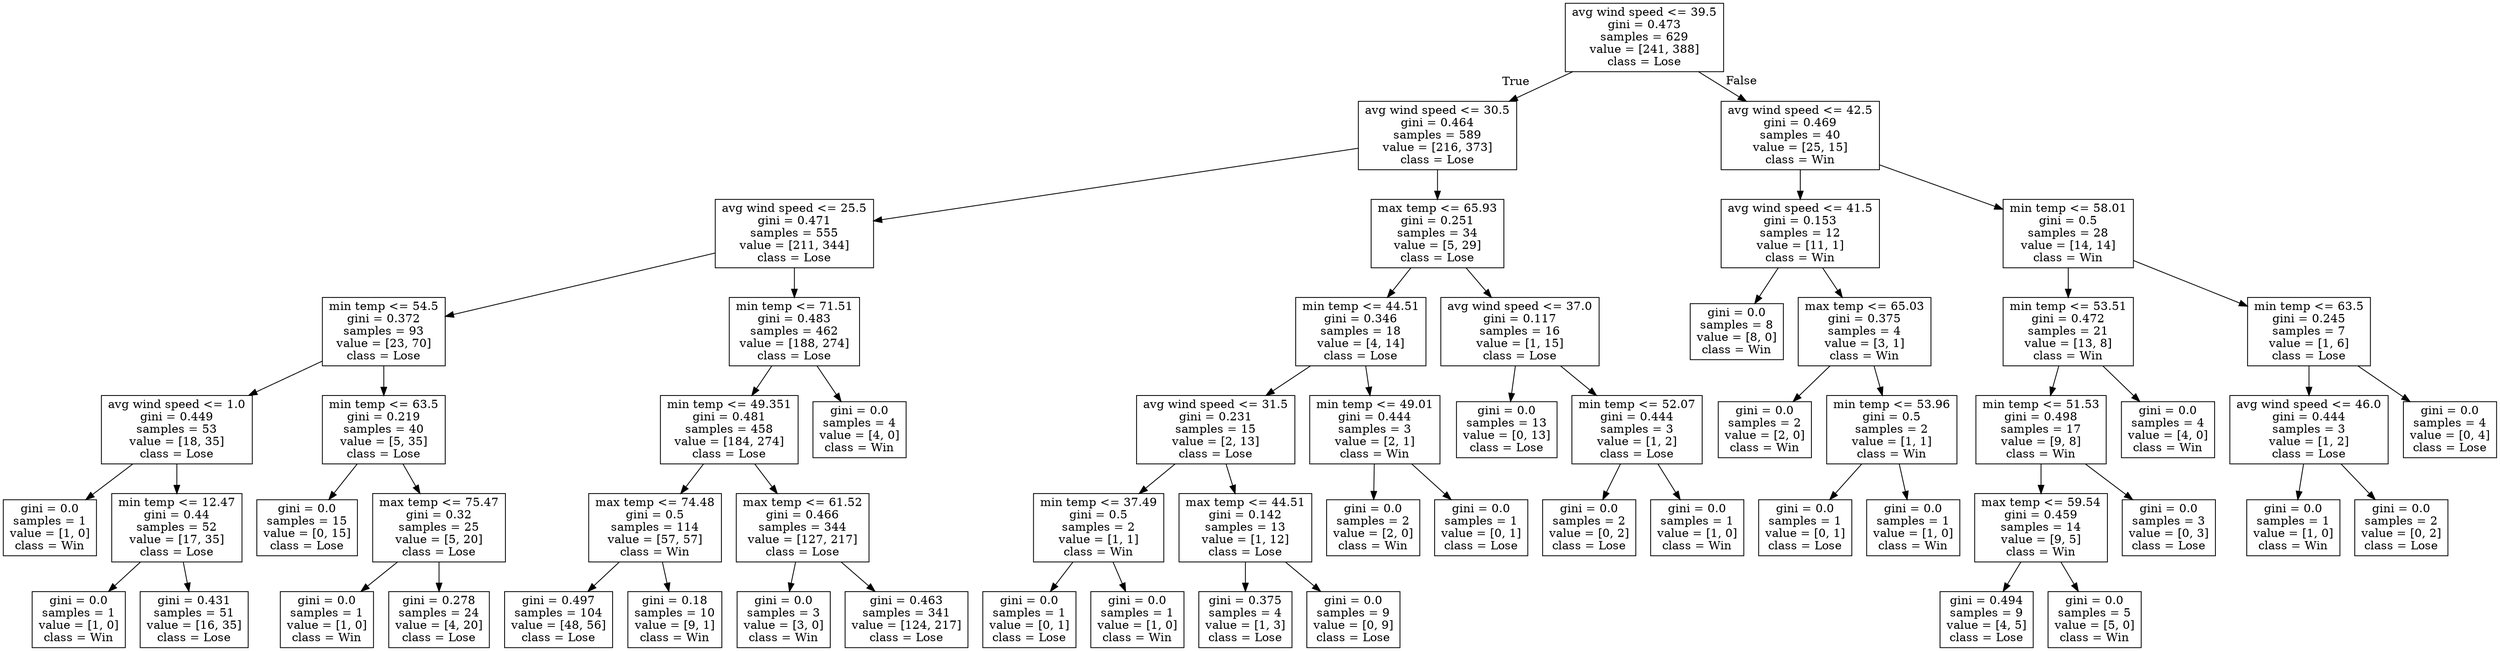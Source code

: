 digraph Tree {
node [shape=box] ;
0 [label="avg wind speed <= 39.5\ngini = 0.473\nsamples = 629\nvalue = [241, 388]\nclass = Lose"] ;
1 [label="avg wind speed <= 30.5\ngini = 0.464\nsamples = 589\nvalue = [216, 373]\nclass = Lose"] ;
0 -> 1 [labeldistance=2.5, labelangle=45, headlabel="True"] ;
2 [label="avg wind speed <= 25.5\ngini = 0.471\nsamples = 555\nvalue = [211, 344]\nclass = Lose"] ;
1 -> 2 ;
3 [label="min temp <= 54.5\ngini = 0.372\nsamples = 93\nvalue = [23, 70]\nclass = Lose"] ;
2 -> 3 ;
4 [label="avg wind speed <= 1.0\ngini = 0.449\nsamples = 53\nvalue = [18, 35]\nclass = Lose"] ;
3 -> 4 ;
5 [label="gini = 0.0\nsamples = 1\nvalue = [1, 0]\nclass = Win"] ;
4 -> 5 ;
6 [label="min temp <= 12.47\ngini = 0.44\nsamples = 52\nvalue = [17, 35]\nclass = Lose"] ;
4 -> 6 ;
7 [label="gini = 0.0\nsamples = 1\nvalue = [1, 0]\nclass = Win"] ;
6 -> 7 ;
8 [label="gini = 0.431\nsamples = 51\nvalue = [16, 35]\nclass = Lose"] ;
6 -> 8 ;
9 [label="min temp <= 63.5\ngini = 0.219\nsamples = 40\nvalue = [5, 35]\nclass = Lose"] ;
3 -> 9 ;
10 [label="gini = 0.0\nsamples = 15\nvalue = [0, 15]\nclass = Lose"] ;
9 -> 10 ;
11 [label="max temp <= 75.47\ngini = 0.32\nsamples = 25\nvalue = [5, 20]\nclass = Lose"] ;
9 -> 11 ;
12 [label="gini = 0.0\nsamples = 1\nvalue = [1, 0]\nclass = Win"] ;
11 -> 12 ;
13 [label="gini = 0.278\nsamples = 24\nvalue = [4, 20]\nclass = Lose"] ;
11 -> 13 ;
14 [label="min temp <= 71.51\ngini = 0.483\nsamples = 462\nvalue = [188, 274]\nclass = Lose"] ;
2 -> 14 ;
15 [label="min temp <= 49.351\ngini = 0.481\nsamples = 458\nvalue = [184, 274]\nclass = Lose"] ;
14 -> 15 ;
16 [label="max temp <= 74.48\ngini = 0.5\nsamples = 114\nvalue = [57, 57]\nclass = Win"] ;
15 -> 16 ;
17 [label="gini = 0.497\nsamples = 104\nvalue = [48, 56]\nclass = Lose"] ;
16 -> 17 ;
18 [label="gini = 0.18\nsamples = 10\nvalue = [9, 1]\nclass = Win"] ;
16 -> 18 ;
19 [label="max temp <= 61.52\ngini = 0.466\nsamples = 344\nvalue = [127, 217]\nclass = Lose"] ;
15 -> 19 ;
20 [label="gini = 0.0\nsamples = 3\nvalue = [3, 0]\nclass = Win"] ;
19 -> 20 ;
21 [label="gini = 0.463\nsamples = 341\nvalue = [124, 217]\nclass = Lose"] ;
19 -> 21 ;
22 [label="gini = 0.0\nsamples = 4\nvalue = [4, 0]\nclass = Win"] ;
14 -> 22 ;
23 [label="max temp <= 65.93\ngini = 0.251\nsamples = 34\nvalue = [5, 29]\nclass = Lose"] ;
1 -> 23 ;
24 [label="min temp <= 44.51\ngini = 0.346\nsamples = 18\nvalue = [4, 14]\nclass = Lose"] ;
23 -> 24 ;
25 [label="avg wind speed <= 31.5\ngini = 0.231\nsamples = 15\nvalue = [2, 13]\nclass = Lose"] ;
24 -> 25 ;
26 [label="min temp <= 37.49\ngini = 0.5\nsamples = 2\nvalue = [1, 1]\nclass = Win"] ;
25 -> 26 ;
27 [label="gini = 0.0\nsamples = 1\nvalue = [0, 1]\nclass = Lose"] ;
26 -> 27 ;
28 [label="gini = 0.0\nsamples = 1\nvalue = [1, 0]\nclass = Win"] ;
26 -> 28 ;
29 [label="max temp <= 44.51\ngini = 0.142\nsamples = 13\nvalue = [1, 12]\nclass = Lose"] ;
25 -> 29 ;
30 [label="gini = 0.375\nsamples = 4\nvalue = [1, 3]\nclass = Lose"] ;
29 -> 30 ;
31 [label="gini = 0.0\nsamples = 9\nvalue = [0, 9]\nclass = Lose"] ;
29 -> 31 ;
32 [label="min temp <= 49.01\ngini = 0.444\nsamples = 3\nvalue = [2, 1]\nclass = Win"] ;
24 -> 32 ;
33 [label="gini = 0.0\nsamples = 2\nvalue = [2, 0]\nclass = Win"] ;
32 -> 33 ;
34 [label="gini = 0.0\nsamples = 1\nvalue = [0, 1]\nclass = Lose"] ;
32 -> 34 ;
35 [label="avg wind speed <= 37.0\ngini = 0.117\nsamples = 16\nvalue = [1, 15]\nclass = Lose"] ;
23 -> 35 ;
36 [label="gini = 0.0\nsamples = 13\nvalue = [0, 13]\nclass = Lose"] ;
35 -> 36 ;
37 [label="min temp <= 52.07\ngini = 0.444\nsamples = 3\nvalue = [1, 2]\nclass = Lose"] ;
35 -> 37 ;
38 [label="gini = 0.0\nsamples = 2\nvalue = [0, 2]\nclass = Lose"] ;
37 -> 38 ;
39 [label="gini = 0.0\nsamples = 1\nvalue = [1, 0]\nclass = Win"] ;
37 -> 39 ;
40 [label="avg wind speed <= 42.5\ngini = 0.469\nsamples = 40\nvalue = [25, 15]\nclass = Win"] ;
0 -> 40 [labeldistance=2.5, labelangle=-45, headlabel="False"] ;
41 [label="avg wind speed <= 41.5\ngini = 0.153\nsamples = 12\nvalue = [11, 1]\nclass = Win"] ;
40 -> 41 ;
42 [label="gini = 0.0\nsamples = 8\nvalue = [8, 0]\nclass = Win"] ;
41 -> 42 ;
43 [label="max temp <= 65.03\ngini = 0.375\nsamples = 4\nvalue = [3, 1]\nclass = Win"] ;
41 -> 43 ;
44 [label="gini = 0.0\nsamples = 2\nvalue = [2, 0]\nclass = Win"] ;
43 -> 44 ;
45 [label="min temp <= 53.96\ngini = 0.5\nsamples = 2\nvalue = [1, 1]\nclass = Win"] ;
43 -> 45 ;
46 [label="gini = 0.0\nsamples = 1\nvalue = [0, 1]\nclass = Lose"] ;
45 -> 46 ;
47 [label="gini = 0.0\nsamples = 1\nvalue = [1, 0]\nclass = Win"] ;
45 -> 47 ;
48 [label="min temp <= 58.01\ngini = 0.5\nsamples = 28\nvalue = [14, 14]\nclass = Win"] ;
40 -> 48 ;
49 [label="min temp <= 53.51\ngini = 0.472\nsamples = 21\nvalue = [13, 8]\nclass = Win"] ;
48 -> 49 ;
50 [label="min temp <= 51.53\ngini = 0.498\nsamples = 17\nvalue = [9, 8]\nclass = Win"] ;
49 -> 50 ;
51 [label="max temp <= 59.54\ngini = 0.459\nsamples = 14\nvalue = [9, 5]\nclass = Win"] ;
50 -> 51 ;
52 [label="gini = 0.494\nsamples = 9\nvalue = [4, 5]\nclass = Lose"] ;
51 -> 52 ;
53 [label="gini = 0.0\nsamples = 5\nvalue = [5, 0]\nclass = Win"] ;
51 -> 53 ;
54 [label="gini = 0.0\nsamples = 3\nvalue = [0, 3]\nclass = Lose"] ;
50 -> 54 ;
55 [label="gini = 0.0\nsamples = 4\nvalue = [4, 0]\nclass = Win"] ;
49 -> 55 ;
56 [label="min temp <= 63.5\ngini = 0.245\nsamples = 7\nvalue = [1, 6]\nclass = Lose"] ;
48 -> 56 ;
57 [label="avg wind speed <= 46.0\ngini = 0.444\nsamples = 3\nvalue = [1, 2]\nclass = Lose"] ;
56 -> 57 ;
58 [label="gini = 0.0\nsamples = 1\nvalue = [1, 0]\nclass = Win"] ;
57 -> 58 ;
59 [label="gini = 0.0\nsamples = 2\nvalue = [0, 2]\nclass = Lose"] ;
57 -> 59 ;
60 [label="gini = 0.0\nsamples = 4\nvalue = [0, 4]\nclass = Lose"] ;
56 -> 60 ;
}